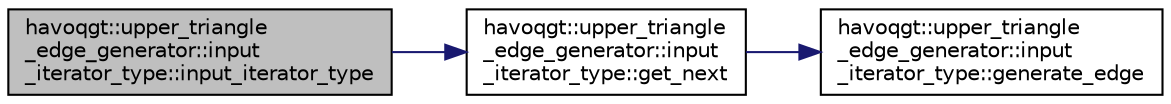 digraph "havoqgt::upper_triangle_edge_generator::input_iterator_type::input_iterator_type"
{
  edge [fontname="Helvetica",fontsize="10",labelfontname="Helvetica",labelfontsize="10"];
  node [fontname="Helvetica",fontsize="10",shape=record];
  rankdir="LR";
  Node1 [label="havoqgt::upper_triangle\l_edge_generator::input\l_iterator_type::input_iterator_type",height=0.2,width=0.4,color="black", fillcolor="grey75", style="filled", fontcolor="black"];
  Node1 -> Node2 [color="midnightblue",fontsize="10",style="solid",fontname="Helvetica"];
  Node2 [label="havoqgt::upper_triangle\l_edge_generator::input\l_iterator_type::get_next",height=0.2,width=0.4,color="black", fillcolor="white", style="filled",URL="$classhavoqgt_1_1upper__triangle__edge__generator_1_1input__iterator__type.html#a7a5aee70ca730f231b89f67df6d5b3d4"];
  Node2 -> Node3 [color="midnightblue",fontsize="10",style="solid",fontname="Helvetica"];
  Node3 [label="havoqgt::upper_triangle\l_edge_generator::input\l_iterator_type::generate_edge",height=0.2,width=0.4,color="black", fillcolor="white", style="filled",URL="$classhavoqgt_1_1upper__triangle__edge__generator_1_1input__iterator__type.html#a0bb6672767229cfa97a5bc2c2549ff52"];
}
